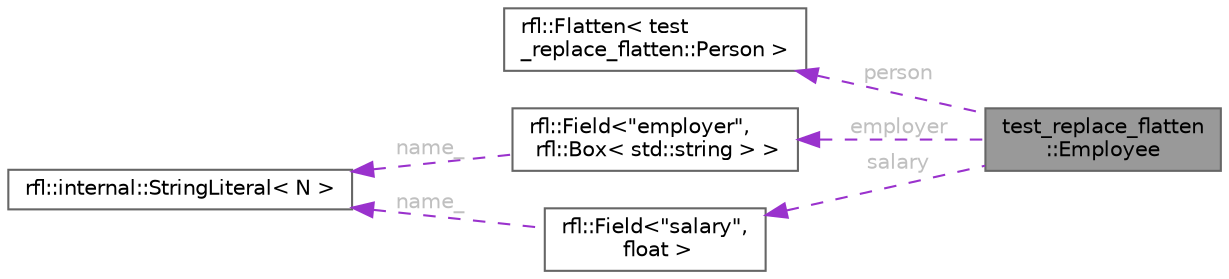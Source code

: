 digraph "test_replace_flatten::Employee"
{
 // LATEX_PDF_SIZE
  bgcolor="transparent";
  edge [fontname=Helvetica,fontsize=10,labelfontname=Helvetica,labelfontsize=10];
  node [fontname=Helvetica,fontsize=10,shape=box,height=0.2,width=0.4];
  rankdir="LR";
  Node1 [id="Node000001",label="test_replace_flatten\l::Employee",height=0.2,width=0.4,color="gray40", fillcolor="grey60", style="filled", fontcolor="black",tooltip=" "];
  Node2 -> Node1 [id="edge1_Node000001_Node000002",dir="back",color="darkorchid3",style="dashed",tooltip=" ",label=" person",fontcolor="grey" ];
  Node2 [id="Node000002",label="rfl::Flatten\< test\l_replace_flatten::Person \>",height=0.2,width=0.4,color="gray40", fillcolor="white", style="filled",URL="$structrfl_1_1_flatten.html",tooltip=" "];
  Node3 -> Node1 [id="edge2_Node000001_Node000003",dir="back",color="darkorchid3",style="dashed",tooltip=" ",label=" employer",fontcolor="grey" ];
  Node3 [id="Node000003",label="rfl::Field\<\"employer\",\l rfl::Box\< std::string \> \>",height=0.2,width=0.4,color="gray40", fillcolor="white", style="filled",URL="$structrfl_1_1_field.html",tooltip=" "];
  Node4 -> Node3 [id="edge3_Node000003_Node000004",dir="back",color="darkorchid3",style="dashed",tooltip=" ",label=" name_",fontcolor="grey" ];
  Node4 [id="Node000004",label="rfl::internal::StringLiteral\< N \>",height=0.2,width=0.4,color="gray40", fillcolor="white", style="filled",URL="$structrfl_1_1internal_1_1_string_literal.html",tooltip=" "];
  Node5 -> Node1 [id="edge4_Node000001_Node000005",dir="back",color="darkorchid3",style="dashed",tooltip=" ",label=" salary",fontcolor="grey" ];
  Node5 [id="Node000005",label="rfl::Field\<\"salary\",\l float \>",height=0.2,width=0.4,color="gray40", fillcolor="white", style="filled",URL="$structrfl_1_1_field.html",tooltip=" "];
  Node4 -> Node5 [id="edge5_Node000005_Node000004",dir="back",color="darkorchid3",style="dashed",tooltip=" ",label=" name_",fontcolor="grey" ];
}
